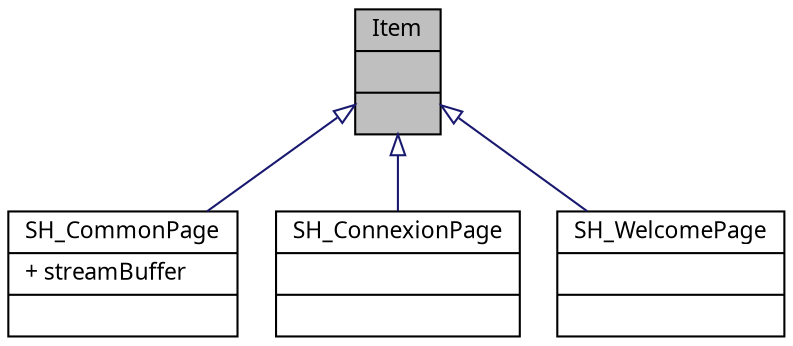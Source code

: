 digraph "Item"
{
 // INTERACTIVE_SVG=YES
  bgcolor="transparent";
  edge [fontname="Verdana",fontsize="11",labelfontname="Verdana",labelfontsize="11"];
  node [fontname="Verdana",fontsize="11",shape=record];
  Node1 [label="{Item\n||}",height=0.2,width=0.4,color="black", fillcolor="grey75", style="filled" fontcolor="black"];
  Node1 -> Node2 [dir="back",color="midnightblue",fontsize="11",style="solid",arrowtail="onormal"];
  Node2 [label="{SH_CommonPage\n|+ streamBuffer\l|}",height=0.2,width=0.4,color="black",URL="$classSH__CommonPage.html"];
  Node1 -> Node3 [dir="back",color="midnightblue",fontsize="11",style="solid",arrowtail="onormal"];
  Node3 [label="{SH_ConnexionPage\n||}",height=0.2,width=0.4,color="black",URL="$classSH__ConnexionPage.html"];
  Node1 -> Node4 [dir="back",color="midnightblue",fontsize="11",style="solid",arrowtail="onormal"];
  Node4 [label="{SH_WelcomePage\n||}",height=0.2,width=0.4,color="black",URL="$classSH__WelcomePage.html"];
}
